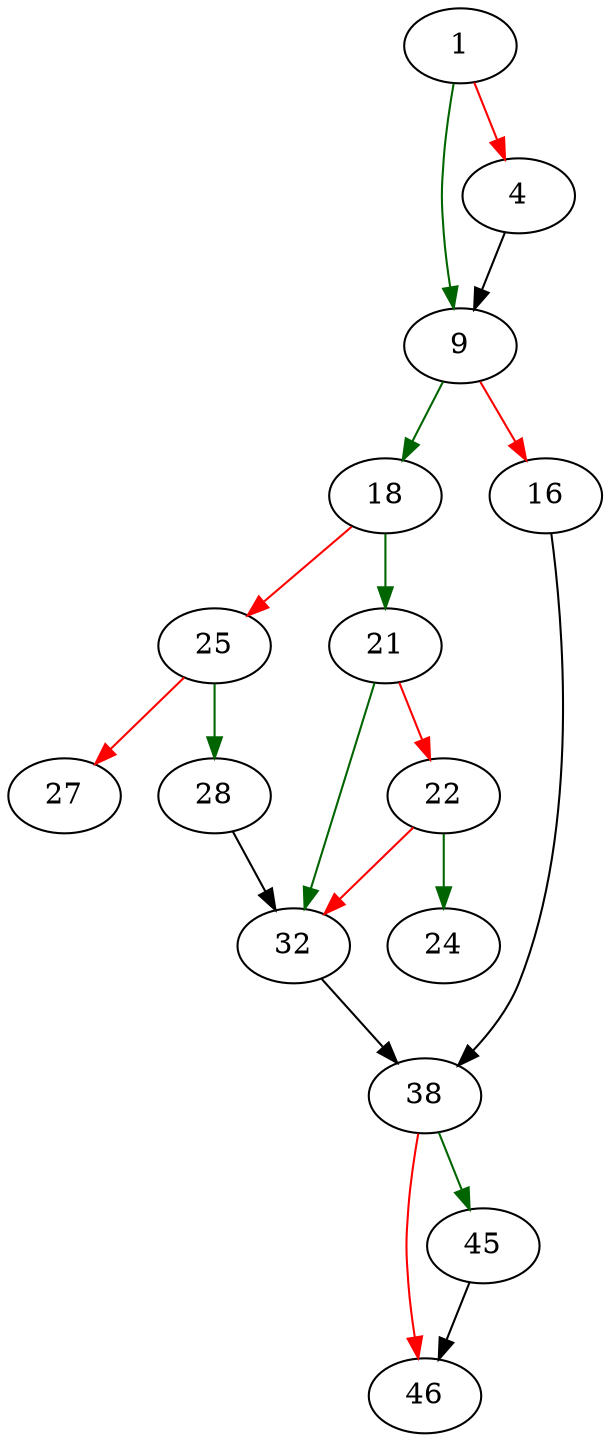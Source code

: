 strict digraph "add_tab_stop" {
	// Node definitions.
	1 [entry=true];
	9;
	4;
	18;
	16;
	38;
	21;
	25;
	32;
	22;
	24;
	28;
	27;
	45;
	46;

	// Edge definitions.
	1 -> 9 [
		color=darkgreen
		cond=true
	];
	1 -> 4 [
		color=red
		cond=false
	];
	9 -> 18 [
		color=darkgreen
		cond=true
	];
	9 -> 16 [
		color=red
		cond=false
	];
	4 -> 9;
	18 -> 21 [
		color=darkgreen
		cond=true
	];
	18 -> 25 [
		color=red
		cond=false
	];
	16 -> 38;
	38 -> 45 [
		color=darkgreen
		cond=true
	];
	38 -> 46 [
		color=red
		cond=false
	];
	21 -> 32 [
		color=darkgreen
		cond=true
	];
	21 -> 22 [
		color=red
		cond=false
	];
	25 -> 28 [
		color=darkgreen
		cond=true
	];
	25 -> 27 [
		color=red
		cond=false
	];
	32 -> 38;
	22 -> 32 [
		color=red
		cond=false
	];
	22 -> 24 [
		color=darkgreen
		cond=true
	];
	28 -> 32;
	45 -> 46;
}